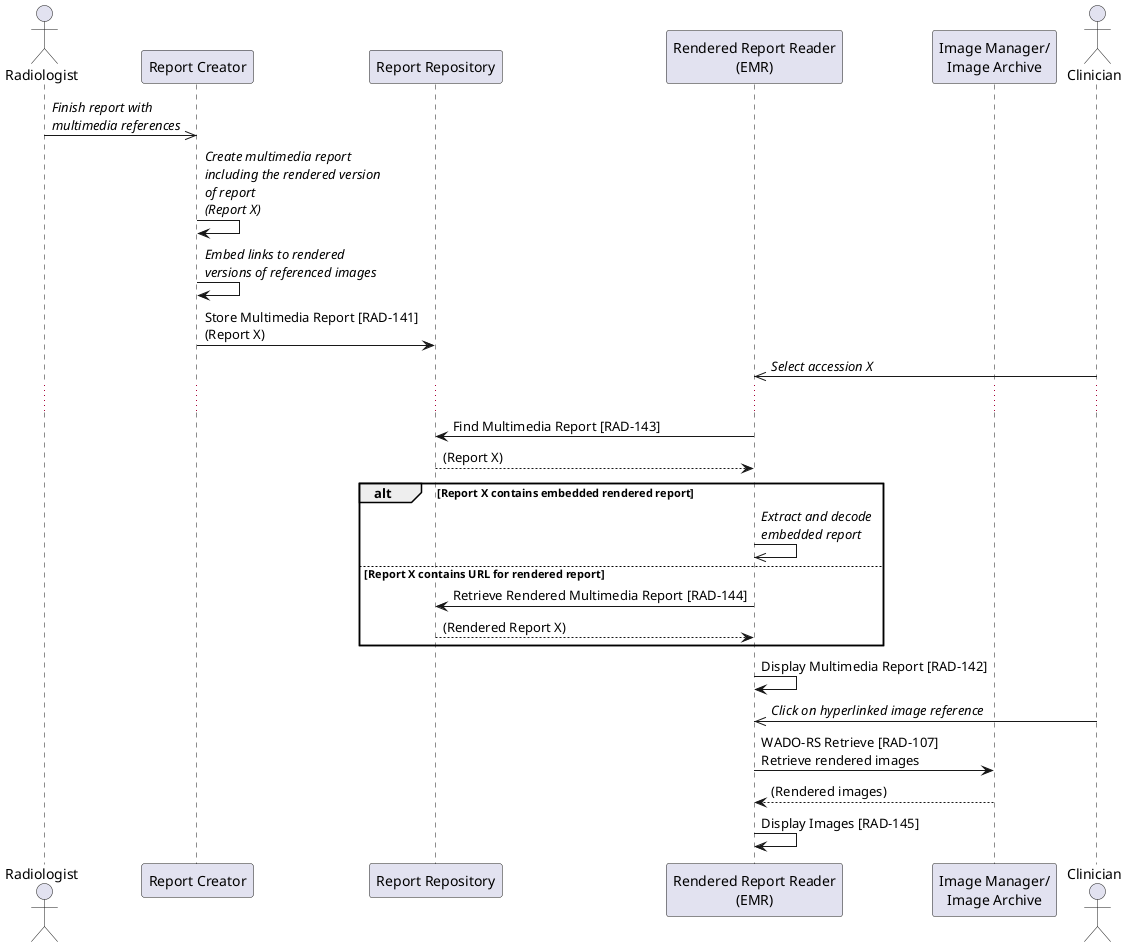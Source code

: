 @startuml

actor "Radiologist" as Rad

participant "Report Creator" as RCreator
participant "Report Repository" as Repo
participant "Rendered Report Reader\n(EMR)" as EMR

participant "Image Manager/\nImage Archive" as Archive

actor Clinician as Clinician

Rad->>RCreator: //Finish report with//\n//multimedia references//
RCreator->RCreator: //Create multimedia report//\n//including the rendered version//\n//of report//\n//(Report X)//
RCreator->RCreator: //Embed links to rendered//\n//versions of referenced images//

RCreator->Repo: Store Multimedia Report [RAD-141]\n(Report X)

Clinician->>EMR: //Select accession X//

...

EMR->Repo: Find Multimedia Report [RAD-143]
Repo-->EMR:(Report X)

alt Report X contains embedded rendered report
EMR->>EMR: //Extract and decode//\n//embedded report//
else Report X contains URL for rendered report
EMR->Repo: Retrieve Rendered Multimedia Report [RAD-144]
Repo-->EMR: (Rendered Report X)
end

EMR->EMR: Display Multimedia Report [RAD-142]
Clinician->>EMR: //Click on hyperlinked image reference//

EMR->Archive: WADO-RS Retrieve [RAD-107]\nRetrieve rendered images
Archive-->EMR: (Rendered images)
EMR->EMR: Display Images [RAD-145]

@enduml
